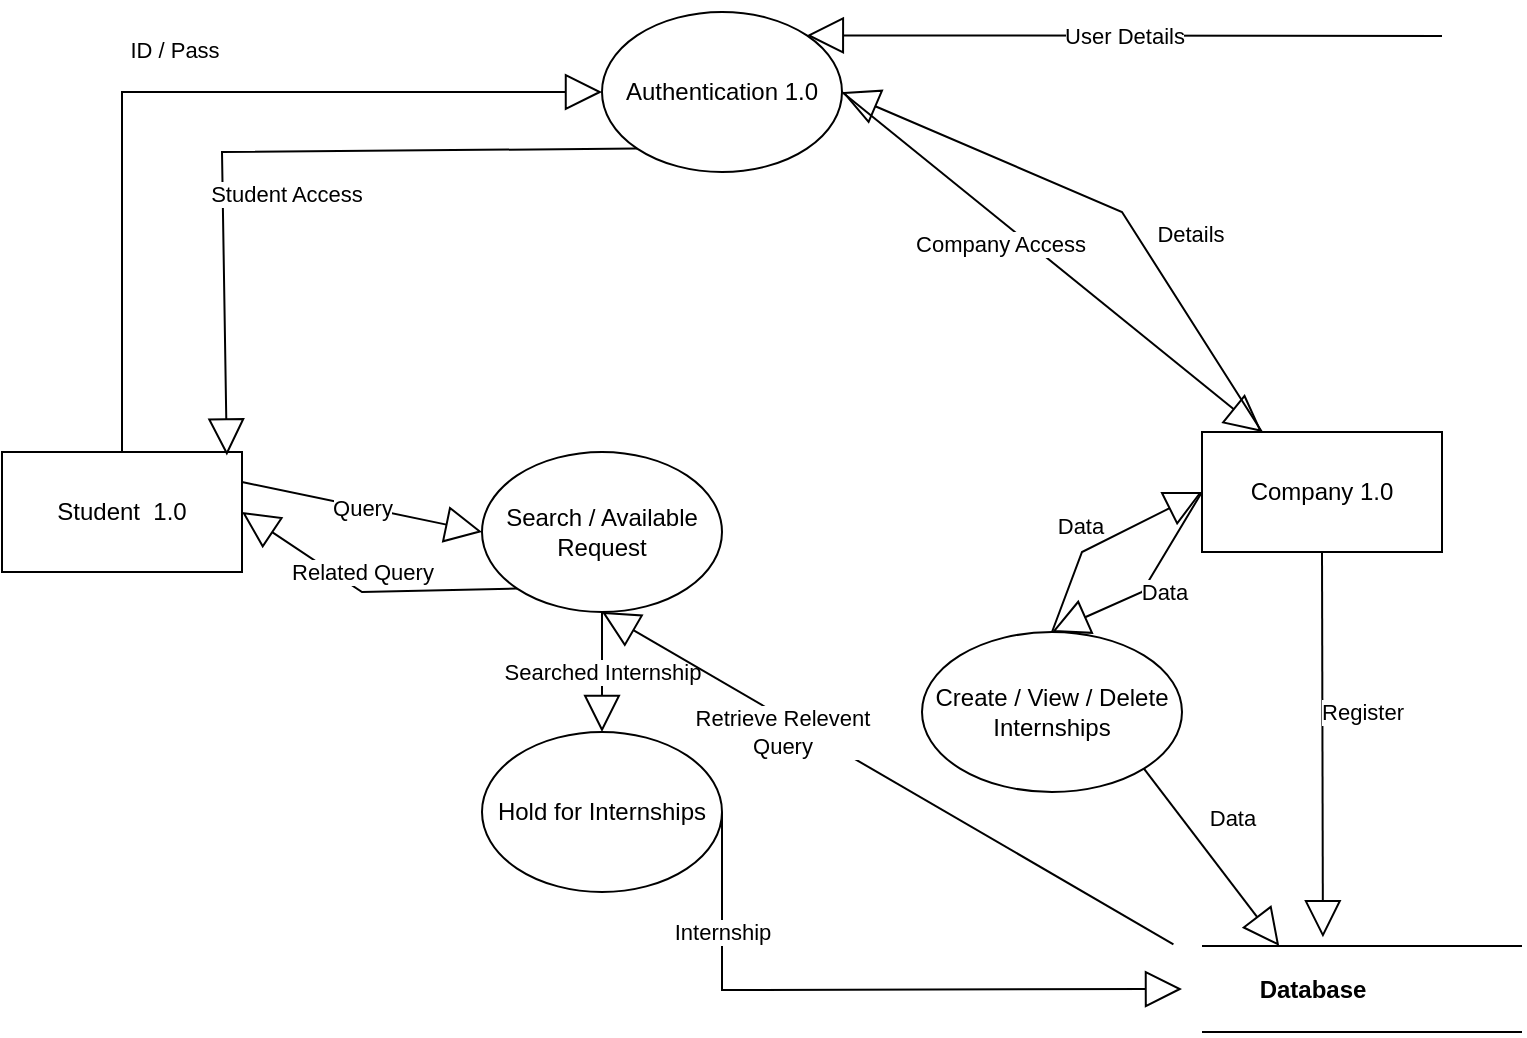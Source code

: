 <mxfile version="21.6.5" type="device">
  <diagram name="Page-1" id="pc5E2ixPP8YHk-VGkzts">
    <mxGraphModel dx="1104" dy="556" grid="1" gridSize="10" guides="1" tooltips="1" connect="1" arrows="1" fold="1" page="1" pageScale="1" pageWidth="850" pageHeight="1100" math="0" shadow="0">
      <root>
        <mxCell id="0" />
        <mxCell id="1" parent="0" />
        <mxCell id="IE_fFF377AxmOuy6dgKx-1" value="Student&amp;nbsp; 1.0" style="rounded=0;whiteSpace=wrap;html=1;" parent="1" vertex="1">
          <mxGeometry x="30" y="290" width="120" height="60" as="geometry" />
        </mxCell>
        <mxCell id="IE_fFF377AxmOuy6dgKx-2" value="Authentication 1.0" style="ellipse;whiteSpace=wrap;html=1;" parent="1" vertex="1">
          <mxGeometry x="330" y="70" width="120" height="80" as="geometry" />
        </mxCell>
        <mxCell id="IE_fFF377AxmOuy6dgKx-6" value="ID / Pass" style="endArrow=block;endSize=16;endFill=0;html=1;rounded=0;exitX=0.5;exitY=0;exitDx=0;exitDy=0;entryX=0;entryY=0.5;entryDx=0;entryDy=0;" parent="1" source="IE_fFF377AxmOuy6dgKx-1" target="IE_fFF377AxmOuy6dgKx-2" edge="1">
          <mxGeometry x="-0.022" y="21" width="160" relative="1" as="geometry">
            <mxPoint x="100" y="280" as="sourcePoint" />
            <mxPoint x="510" y="300" as="targetPoint" />
            <mxPoint as="offset" />
            <Array as="points">
              <mxPoint x="90" y="110" />
            </Array>
          </mxGeometry>
        </mxCell>
        <mxCell id="IE_fFF377AxmOuy6dgKx-7" value="User Details" style="endArrow=block;endSize=16;endFill=0;html=1;rounded=0;entryX=1;entryY=0;entryDx=0;entryDy=0;" parent="1" target="IE_fFF377AxmOuy6dgKx-2" edge="1">
          <mxGeometry width="160" relative="1" as="geometry">
            <mxPoint x="750" y="82" as="sourcePoint" />
            <mxPoint x="510" y="300" as="targetPoint" />
          </mxGeometry>
        </mxCell>
        <mxCell id="IE_fFF377AxmOuy6dgKx-8" value="Company 1.0" style="rounded=0;whiteSpace=wrap;html=1;" parent="1" vertex="1">
          <mxGeometry x="630" y="280" width="120" height="60" as="geometry" />
        </mxCell>
        <mxCell id="IE_fFF377AxmOuy6dgKx-12" value="Details" style="endArrow=block;endSize=16;endFill=0;html=1;rounded=0;exitX=0.25;exitY=0;exitDx=0;exitDy=0;entryX=1;entryY=0.5;entryDx=0;entryDy=0;" parent="1" source="IE_fFF377AxmOuy6dgKx-8" target="IE_fFF377AxmOuy6dgKx-2" edge="1">
          <mxGeometry x="-0.274" y="-23" width="160" relative="1" as="geometry">
            <mxPoint x="680" y="280" as="sourcePoint" />
            <mxPoint x="340" y="120" as="targetPoint" />
            <mxPoint as="offset" />
            <Array as="points">
              <mxPoint x="590" y="170" />
            </Array>
          </mxGeometry>
        </mxCell>
        <mxCell id="IE_fFF377AxmOuy6dgKx-13" value="Student Access" style="endArrow=block;endSize=16;endFill=0;html=1;rounded=0;exitX=0;exitY=1;exitDx=0;exitDy=0;entryX=1;entryY=0;entryDx=0;entryDy=0;" parent="1" source="IE_fFF377AxmOuy6dgKx-2" edge="1">
          <mxGeometry x="-0.022" y="21" width="160" relative="1" as="geometry">
            <mxPoint x="110" y="290" as="sourcePoint" />
            <mxPoint x="142.426" y="291.716" as="targetPoint" />
            <mxPoint as="offset" />
            <Array as="points">
              <mxPoint x="140" y="140" />
            </Array>
          </mxGeometry>
        </mxCell>
        <mxCell id="IE_fFF377AxmOuy6dgKx-14" value="Company Access" style="endArrow=block;endSize=16;endFill=0;html=1;rounded=0;exitX=1;exitY=0.5;exitDx=0;exitDy=0;entryX=0.25;entryY=0;entryDx=0;entryDy=0;" parent="1" source="IE_fFF377AxmOuy6dgKx-2" target="IE_fFF377AxmOuy6dgKx-8" edge="1">
          <mxGeometry x="-0.189" y="-9" width="160" relative="1" as="geometry">
            <mxPoint x="358" y="148" as="sourcePoint" />
            <mxPoint x="637.574" y="291.716" as="targetPoint" />
            <mxPoint as="offset" />
          </mxGeometry>
        </mxCell>
        <mxCell id="FDujvoudiap0TExhri9K-1" value="Register" style="endArrow=block;endSize=16;endFill=0;html=1;rounded=0;exitX=0.5;exitY=1;exitDx=0;exitDy=0;entryX=0.542;entryY=-0.101;entryDx=0;entryDy=0;entryPerimeter=0;" edge="1" parent="1" source="IE_fFF377AxmOuy6dgKx-8" target="FDujvoudiap0TExhri9K-12">
          <mxGeometry x="-0.167" y="20" width="160" relative="1" as="geometry">
            <mxPoint x="460" y="120" as="sourcePoint" />
            <mxPoint x="690" y="460" as="targetPoint" />
            <mxPoint as="offset" />
          </mxGeometry>
        </mxCell>
        <mxCell id="FDujvoudiap0TExhri9K-2" value="Create / View / Delete&lt;br&gt;Internships" style="ellipse;whiteSpace=wrap;html=1;" vertex="1" parent="1">
          <mxGeometry x="490" y="380" width="130" height="80" as="geometry" />
        </mxCell>
        <mxCell id="FDujvoudiap0TExhri9K-3" value="Data" style="endArrow=block;endSize=16;endFill=0;html=1;rounded=0;exitX=0.5;exitY=0;exitDx=0;exitDy=0;entryX=0;entryY=0.5;entryDx=0;entryDy=0;" edge="1" parent="1" source="FDujvoudiap0TExhri9K-2" target="IE_fFF377AxmOuy6dgKx-8">
          <mxGeometry x="-0.069" y="11" width="160" relative="1" as="geometry">
            <mxPoint x="670" y="290" as="sourcePoint" />
            <mxPoint x="460" y="120" as="targetPoint" />
            <mxPoint x="-3" y="1" as="offset" />
            <Array as="points">
              <mxPoint x="570" y="340" />
            </Array>
          </mxGeometry>
        </mxCell>
        <mxCell id="FDujvoudiap0TExhri9K-4" value="Data" style="endArrow=block;endSize=16;endFill=0;html=1;rounded=0;exitX=0;exitY=0.5;exitDx=0;exitDy=0;entryX=0.5;entryY=0;entryDx=0;entryDy=0;" edge="1" parent="1" source="IE_fFF377AxmOuy6dgKx-8" target="FDujvoudiap0TExhri9K-2">
          <mxGeometry x="-0.069" y="11" width="160" relative="1" as="geometry">
            <mxPoint x="555" y="400" as="sourcePoint" />
            <mxPoint x="640" y="320" as="targetPoint" />
            <mxPoint x="-3" y="1" as="offset" />
            <Array as="points">
              <mxPoint x="600" y="360" />
            </Array>
          </mxGeometry>
        </mxCell>
        <mxCell id="FDujvoudiap0TExhri9K-6" value="Search / Available Request" style="ellipse;whiteSpace=wrap;html=1;" vertex="1" parent="1">
          <mxGeometry x="270" y="290" width="120" height="80" as="geometry" />
        </mxCell>
        <mxCell id="FDujvoudiap0TExhri9K-7" value="Query" style="endArrow=block;endSize=16;endFill=0;html=1;rounded=0;exitX=1;exitY=0.25;exitDx=0;exitDy=0;entryX=0;entryY=0.5;entryDx=0;entryDy=0;" edge="1" parent="1" source="IE_fFF377AxmOuy6dgKx-1" target="FDujvoudiap0TExhri9K-6">
          <mxGeometry width="160" relative="1" as="geometry">
            <mxPoint x="300" y="360" as="sourcePoint" />
            <mxPoint x="460" y="360" as="targetPoint" />
          </mxGeometry>
        </mxCell>
        <mxCell id="FDujvoudiap0TExhri9K-8" value="Related Query" style="endArrow=block;endSize=16;endFill=0;html=1;rounded=0;exitX=0;exitY=1;exitDx=0;exitDy=0;entryX=1;entryY=0.5;entryDx=0;entryDy=0;" edge="1" parent="1" source="FDujvoudiap0TExhri9K-6" target="IE_fFF377AxmOuy6dgKx-1">
          <mxGeometry x="0.111" y="-8" width="160" relative="1" as="geometry">
            <mxPoint x="160" y="315" as="sourcePoint" />
            <mxPoint x="280" y="340" as="targetPoint" />
            <Array as="points">
              <mxPoint x="210" y="360" />
            </Array>
            <mxPoint as="offset" />
          </mxGeometry>
        </mxCell>
        <mxCell id="FDujvoudiap0TExhri9K-9" value="Hold for Internships" style="ellipse;whiteSpace=wrap;html=1;" vertex="1" parent="1">
          <mxGeometry x="270" y="430" width="120" height="80" as="geometry" />
        </mxCell>
        <mxCell id="FDujvoudiap0TExhri9K-10" value="Searched Internship" style="endArrow=block;endSize=16;endFill=0;html=1;rounded=0;exitX=0.5;exitY=1;exitDx=0;exitDy=0;entryX=0.5;entryY=0;entryDx=0;entryDy=0;" edge="1" parent="1" source="FDujvoudiap0TExhri9K-6" target="FDujvoudiap0TExhri9K-9">
          <mxGeometry width="160" relative="1" as="geometry">
            <mxPoint x="160" y="315" as="sourcePoint" />
            <mxPoint x="280" y="340" as="targetPoint" />
          </mxGeometry>
        </mxCell>
        <mxCell id="FDujvoudiap0TExhri9K-11" value="Internship" style="endArrow=block;endSize=16;endFill=0;html=1;rounded=0;exitX=1;exitY=0.5;exitDx=0;exitDy=0;entryX=0;entryY=0.5;entryDx=0;entryDy=0;" edge="1" parent="1" source="FDujvoudiap0TExhri9K-9" target="FDujvoudiap0TExhri9K-12">
          <mxGeometry x="-0.624" width="160" relative="1" as="geometry">
            <mxPoint x="340" y="380" as="sourcePoint" />
            <mxPoint x="550" y="560" as="targetPoint" />
            <Array as="points">
              <mxPoint x="390" y="559" />
            </Array>
            <mxPoint as="offset" />
          </mxGeometry>
        </mxCell>
        <mxCell id="FDujvoudiap0TExhri9K-12" value="Database" style="text;align=center;fontStyle=1;verticalAlign=middle;spacingLeft=3;spacingRight=3;strokeColor=none;rotatable=0;points=[[0,0.5],[1,0.5]];portConstraint=eastwest;html=1;" vertex="1" parent="1">
          <mxGeometry x="620" y="537" width="130" height="43" as="geometry" />
        </mxCell>
        <mxCell id="FDujvoudiap0TExhri9K-13" value="Retrieve Relevent&lt;br&gt;Query" style="endArrow=block;endSize=16;endFill=0;html=1;rounded=0;exitX=-0.033;exitY=-0.02;exitDx=0;exitDy=0;entryX=0.5;entryY=1;entryDx=0;entryDy=0;exitPerimeter=0;" edge="1" parent="1" source="FDujvoudiap0TExhri9K-12" target="FDujvoudiap0TExhri9K-6">
          <mxGeometry x="0.347" y="7" width="160" relative="1" as="geometry">
            <mxPoint x="340" y="380" as="sourcePoint" />
            <mxPoint x="340" y="440" as="targetPoint" />
            <mxPoint as="offset" />
          </mxGeometry>
        </mxCell>
        <mxCell id="FDujvoudiap0TExhri9K-14" value="" style="endArrow=none;html=1;rounded=0;" edge="1" parent="1">
          <mxGeometry relative="1" as="geometry">
            <mxPoint x="630" y="537" as="sourcePoint" />
            <mxPoint x="790" y="537" as="targetPoint" />
          </mxGeometry>
        </mxCell>
        <mxCell id="FDujvoudiap0TExhri9K-15" value="" style="endArrow=none;html=1;rounded=0;" edge="1" parent="1">
          <mxGeometry relative="1" as="geometry">
            <mxPoint x="630" y="580" as="sourcePoint" />
            <mxPoint x="790" y="580" as="targetPoint" />
          </mxGeometry>
        </mxCell>
        <mxCell id="FDujvoudiap0TExhri9K-17" value="Data" style="endArrow=block;endSize=16;endFill=0;html=1;rounded=0;exitX=1;exitY=1;exitDx=0;exitDy=0;" edge="1" parent="1" source="FDujvoudiap0TExhri9K-2" target="FDujvoudiap0TExhri9K-12">
          <mxGeometry x="-0.167" y="20" width="160" relative="1" as="geometry">
            <mxPoint x="700" y="350" as="sourcePoint" />
            <mxPoint x="700" y="543" as="targetPoint" />
            <mxPoint as="offset" />
          </mxGeometry>
        </mxCell>
      </root>
    </mxGraphModel>
  </diagram>
</mxfile>
